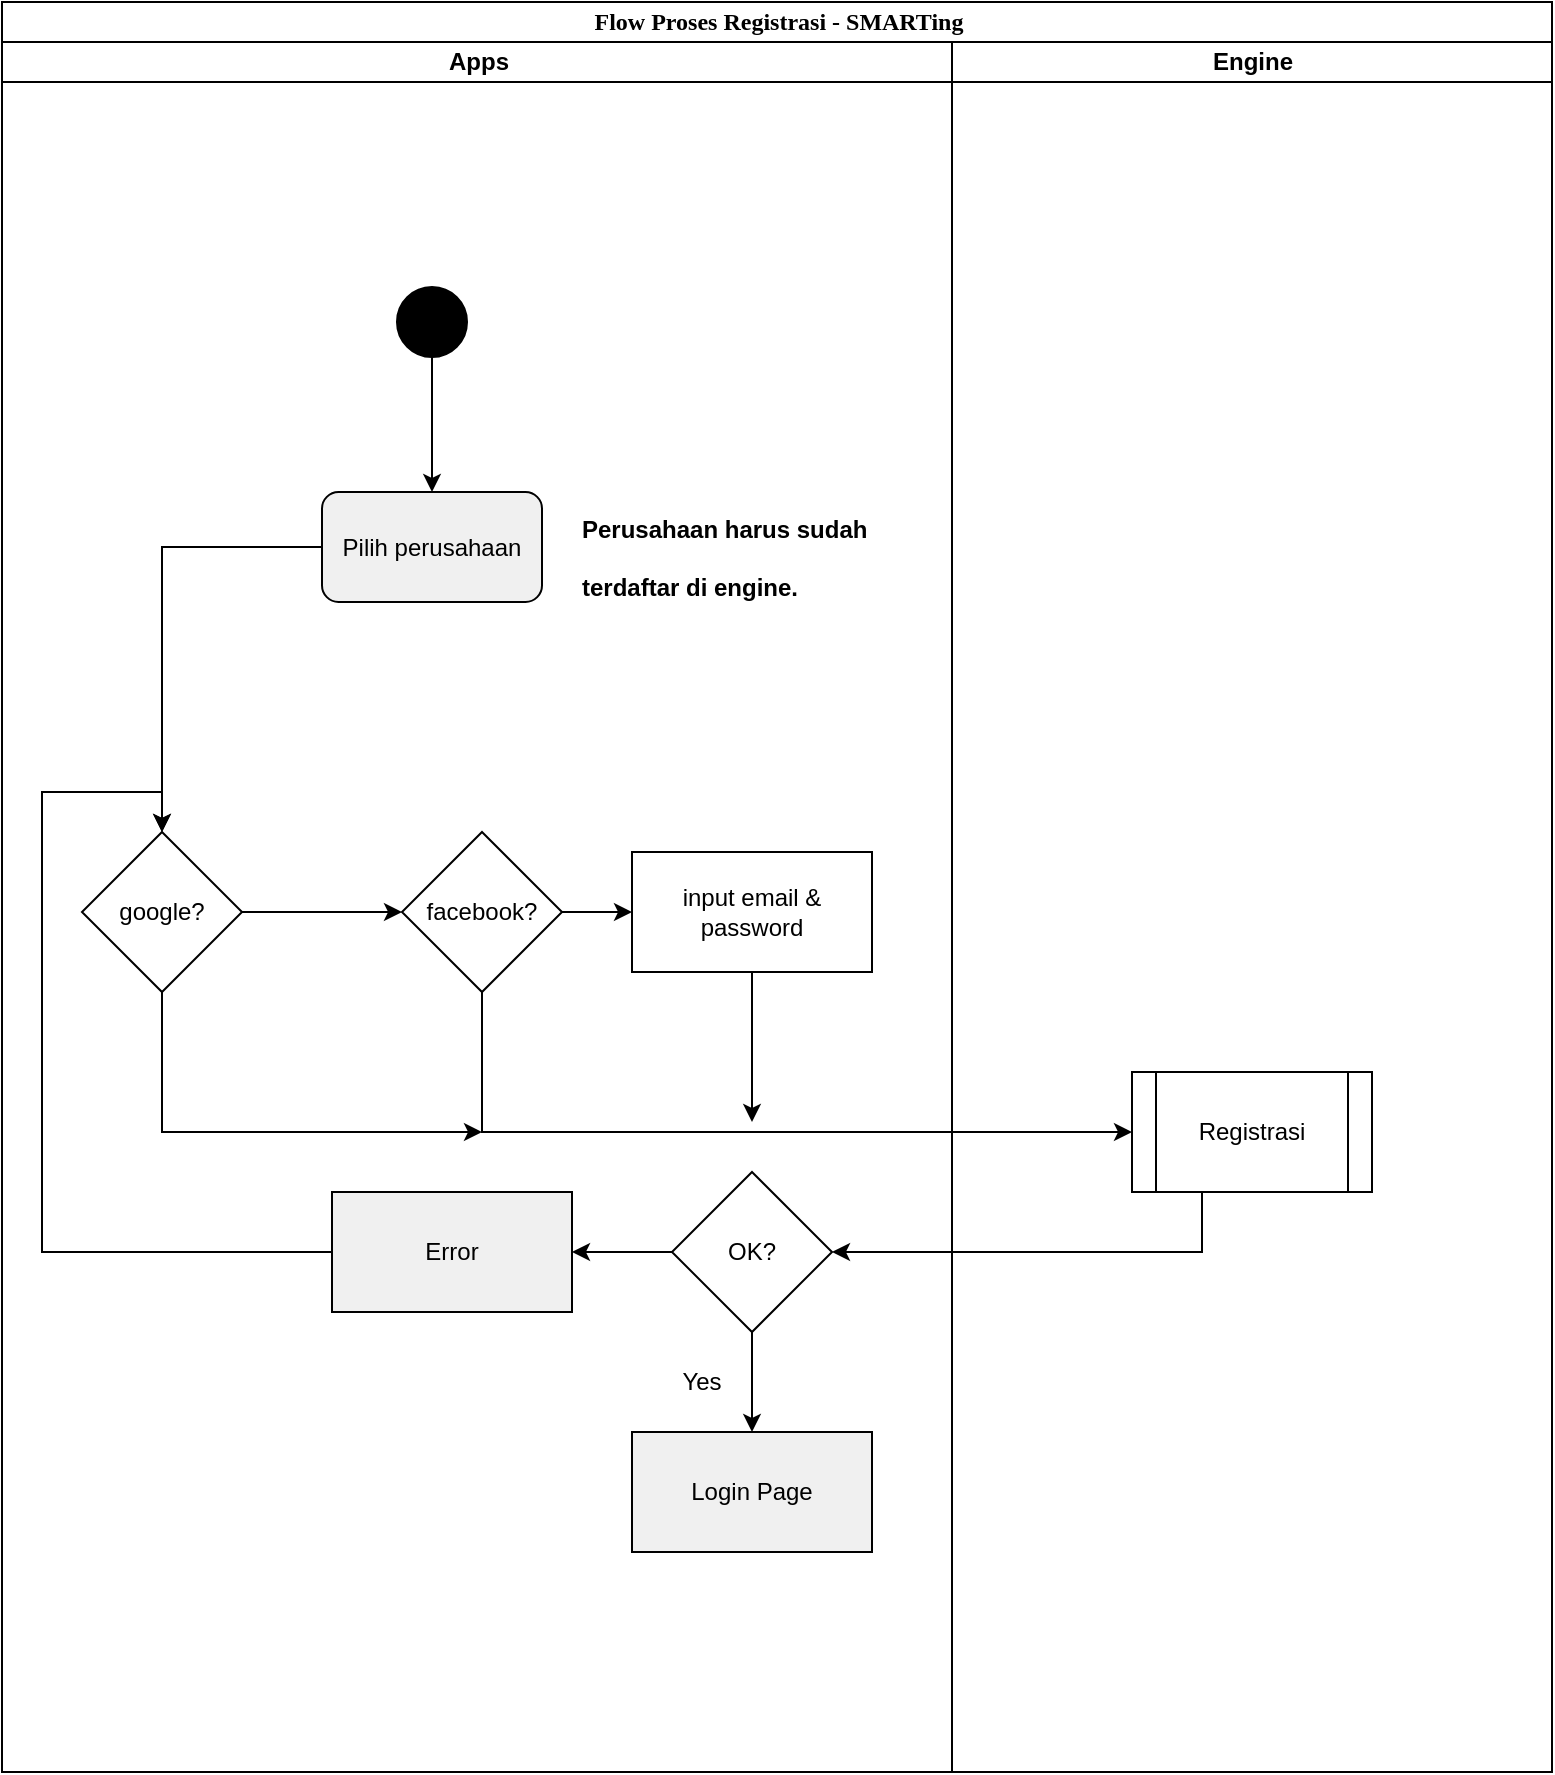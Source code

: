 <mxfile version="10.6.7" type="github"><diagram name="Registration" id="0783ab3e-0a74-02c8-0abd-f7b4e66b4bec"><mxGraphModel dx="998" dy="436" grid="1" gridSize="10" guides="1" tooltips="1" connect="1" arrows="1" fold="1" page="1" pageScale="1" pageWidth="850" pageHeight="1100" background="#ffffff" math="0" shadow="0"><root><mxCell id="0"/><mxCell id="1" parent="0"/><mxCell id="1c1d494c118603dd-1" value="Flow Proses Registrasi - SMARTing" style="swimlane;html=1;childLayout=stackLayout;startSize=20;rounded=0;shadow=0;comic=0;labelBackgroundColor=none;strokeColor=#000000;strokeWidth=1;fillColor=#ffffff;fontFamily=Verdana;fontSize=12;fontColor=#000000;align=center;" parent="1" vertex="1"><mxGeometry x="60" y="40" width="775" height="885" as="geometry"/></mxCell><mxCell id="0CFU2j4-C3ETbRMeRFRA-10" style="edgeStyle=orthogonalEdgeStyle;rounded=0;orthogonalLoop=1;jettySize=auto;html=1;entryX=0;entryY=0.5;entryDx=0;entryDy=0;exitX=0.5;exitY=1;exitDx=0;exitDy=0;" parent="1c1d494c118603dd-1" source="0CFU2j4-C3ETbRMeRFRA-6" target="0CFU2j4-C3ETbRMeRFRA-9" edge="1"><mxGeometry relative="1" as="geometry"><mxPoint x="240" y="530" as="sourcePoint"/><Array as="points"><mxPoint x="240" y="565"/><mxPoint x="540" y="565"/></Array></mxGeometry></mxCell><mxCell id="0CFU2j4-C3ETbRMeRFRA-15" style="edgeStyle=orthogonalEdgeStyle;rounded=0;orthogonalLoop=1;jettySize=auto;html=1;entryX=1;entryY=0.5;entryDx=0;entryDy=0;" parent="1c1d494c118603dd-1" source="0CFU2j4-C3ETbRMeRFRA-9" target="0CFU2j4-C3ETbRMeRFRA-14" edge="1"><mxGeometry relative="1" as="geometry"><Array as="points"><mxPoint x="600" y="625"/></Array></mxGeometry></mxCell><mxCell id="1c1d494c118603dd-2" value="Apps" style="swimlane;html=1;startSize=20;" parent="1c1d494c118603dd-1" vertex="1"><mxGeometry y="20" width="475" height="865" as="geometry"><mxRectangle y="20" width="70" height="970" as="alternateBounds"/></mxGeometry></mxCell><mxCell id="0CFU2j4-C3ETbRMeRFRA-7" value="" style="edgeStyle=orthogonalEdgeStyle;rounded=0;orthogonalLoop=1;jettySize=auto;html=1;" parent="1c1d494c118603dd-2" source="0CFU2j4-C3ETbRMeRFRA-3" target="0CFU2j4-C3ETbRMeRFRA-6" edge="1"><mxGeometry relative="1" as="geometry"/></mxCell><mxCell id="0CFU2j4-C3ETbRMeRFRA-3" value="google?&lt;br&gt;" style="rhombus;whiteSpace=wrap;html=1;" parent="1c1d494c118603dd-2" vertex="1"><mxGeometry x="40" y="395" width="80" height="80" as="geometry"/></mxCell><mxCell id="0CFU2j4-C3ETbRMeRFRA-12" style="edgeStyle=orthogonalEdgeStyle;rounded=0;orthogonalLoop=1;jettySize=auto;html=1;entryX=0;entryY=0.5;entryDx=0;entryDy=0;" parent="1c1d494c118603dd-2" source="0CFU2j4-C3ETbRMeRFRA-6" target="0CFU2j4-C3ETbRMeRFRA-8" edge="1"><mxGeometry relative="1" as="geometry"/></mxCell><mxCell id="0CFU2j4-C3ETbRMeRFRA-6" value="facebook?&lt;br&gt;" style="rhombus;whiteSpace=wrap;html=1;" parent="1c1d494c118603dd-2" vertex="1"><mxGeometry x="200" y="395" width="80" height="80" as="geometry"/></mxCell><mxCell id="0CFU2j4-C3ETbRMeRFRA-11" value="" style="edgeStyle=orthogonalEdgeStyle;rounded=0;orthogonalLoop=1;jettySize=auto;html=1;exitX=0.5;exitY=1;exitDx=0;exitDy=0;" parent="1c1d494c118603dd-2" source="0CFU2j4-C3ETbRMeRFRA-3" edge="1"><mxGeometry relative="1" as="geometry"><mxPoint x="240" y="515" as="sourcePoint"/><mxPoint x="240" y="545" as="targetPoint"/><Array as="points"><mxPoint x="80" y="545"/><mxPoint x="240" y="545"/></Array></mxGeometry></mxCell><mxCell id="0CFU2j4-C3ETbRMeRFRA-8" value="input email &amp;amp; password" style="rounded=0;whiteSpace=wrap;html=1;" parent="1c1d494c118603dd-2" vertex="1"><mxGeometry x="315" y="405" width="120" height="60" as="geometry"/></mxCell><mxCell id="0CFU2j4-C3ETbRMeRFRA-19" style="edgeStyle=orthogonalEdgeStyle;rounded=0;orthogonalLoop=1;jettySize=auto;html=1;entryX=1;entryY=0.5;entryDx=0;entryDy=0;" parent="1c1d494c118603dd-2" source="0CFU2j4-C3ETbRMeRFRA-14" target="0CFU2j4-C3ETbRMeRFRA-18" edge="1"><mxGeometry relative="1" as="geometry"/></mxCell><mxCell id="0CFU2j4-C3ETbRMeRFRA-27" style="edgeStyle=orthogonalEdgeStyle;rounded=0;orthogonalLoop=1;jettySize=auto;html=1;entryX=0.5;entryY=0;entryDx=0;entryDy=0;" parent="1c1d494c118603dd-2" source="0CFU2j4-C3ETbRMeRFRA-14" target="0CFU2j4-C3ETbRMeRFRA-26" edge="1"><mxGeometry relative="1" as="geometry"/></mxCell><mxCell id="0CFU2j4-C3ETbRMeRFRA-14" value="OK?" style="rhombus;whiteSpace=wrap;html=1;" parent="1c1d494c118603dd-2" vertex="1"><mxGeometry x="335" y="565" width="80" height="80" as="geometry"/></mxCell><mxCell id="0CFU2j4-C3ETbRMeRFRA-16" value="" style="ellipse;whiteSpace=wrap;html=1;aspect=fixed;fillColor=#000000;" parent="1c1d494c118603dd-2" vertex="1"><mxGeometry x="197.5" y="122.5" width="35" height="35" as="geometry"/></mxCell><mxCell id="0CFU2j4-C3ETbRMeRFRA-18" value="Error" style="rounded=0;whiteSpace=wrap;html=1;fillColor=#F0F0F0;" parent="1c1d494c118603dd-2" vertex="1"><mxGeometry x="165" y="575" width="120" height="60" as="geometry"/></mxCell><mxCell id="0CFU2j4-C3ETbRMeRFRA-20" value="Yes" style="text;html=1;strokeColor=none;fillColor=none;align=center;verticalAlign=middle;whiteSpace=wrap;rounded=0;" parent="1c1d494c118603dd-2" vertex="1"><mxGeometry x="330" y="660" width="40" height="20" as="geometry"/></mxCell><mxCell id="0CFU2j4-C3ETbRMeRFRA-28" style="edgeStyle=orthogonalEdgeStyle;rounded=0;orthogonalLoop=1;jettySize=auto;html=1;entryX=0.5;entryY=0;entryDx=0;entryDy=0;" parent="1c1d494c118603dd-2" source="0CFU2j4-C3ETbRMeRFRA-21" target="0CFU2j4-C3ETbRMeRFRA-3" edge="1"><mxGeometry relative="1" as="geometry"/></mxCell><mxCell id="0CFU2j4-C3ETbRMeRFRA-21" value="Pilih perusahaan" style="rounded=1;whiteSpace=wrap;html=1;fillColor=#F0F0F0;" parent="1c1d494c118603dd-2" vertex="1"><mxGeometry x="160" y="225" width="110" height="55" as="geometry"/></mxCell><mxCell id="0CFU2j4-C3ETbRMeRFRA-23" style="edgeStyle=orthogonalEdgeStyle;rounded=0;orthogonalLoop=1;jettySize=auto;html=1;entryX=0.5;entryY=0;entryDx=0;entryDy=0;" parent="1c1d494c118603dd-2" source="0CFU2j4-C3ETbRMeRFRA-18" target="0CFU2j4-C3ETbRMeRFRA-3" edge="1"><mxGeometry relative="1" as="geometry"><mxPoint x="10" y="450" as="targetPoint"/><Array as="points"><mxPoint x="20" y="605"/><mxPoint x="20" y="375"/><mxPoint x="80" y="375"/></Array></mxGeometry></mxCell><mxCell id="0CFU2j4-C3ETbRMeRFRA-25" style="edgeStyle=orthogonalEdgeStyle;rounded=0;orthogonalLoop=1;jettySize=auto;html=1;entryX=0.5;entryY=0;entryDx=0;entryDy=0;" parent="1c1d494c118603dd-2" source="0CFU2j4-C3ETbRMeRFRA-16" target="0CFU2j4-C3ETbRMeRFRA-21" edge="1"><mxGeometry relative="1" as="geometry"><mxPoint x="217.5" y="165" as="targetPoint"/></mxGeometry></mxCell><mxCell id="0CFU2j4-C3ETbRMeRFRA-26" value="Login Page" style="rounded=0;whiteSpace=wrap;html=1;fillColor=#F0F0F0;" parent="1c1d494c118603dd-2" vertex="1"><mxGeometry x="315" y="695" width="120" height="60" as="geometry"/></mxCell><mxCell id="0CFU2j4-C3ETbRMeRFRA-29" value="&lt;h1&gt;&lt;font style=&quot;font-size: 12px&quot;&gt;Perusahaan harus sudah terdaftar di engine.&amp;nbsp;&lt;/font&gt;&lt;/h1&gt;" style="text;html=1;strokeColor=none;fillColor=none;spacing=5;spacingTop=-20;whiteSpace=wrap;overflow=hidden;rounded=0;" parent="1c1d494c118603dd-2" vertex="1"><mxGeometry x="285" y="220" width="155" height="70" as="geometry"/></mxCell><mxCell id="1c1d494c118603dd-4" value="Engine" style="swimlane;html=1;startSize=20;" parent="1c1d494c118603dd-1" vertex="1"><mxGeometry x="475" y="20" width="300" height="865" as="geometry"/></mxCell><mxCell id="0CFU2j4-C3ETbRMeRFRA-9" value="Registrasi" style="shape=process;whiteSpace=wrap;html=1;backgroundOutline=1;" parent="1c1d494c118603dd-4" vertex="1"><mxGeometry x="90" y="515" width="120" height="60" as="geometry"/></mxCell><mxCell id="0CFU2j4-C3ETbRMeRFRA-13" style="edgeStyle=orthogonalEdgeStyle;rounded=0;orthogonalLoop=1;jettySize=auto;html=1;" parent="1" source="0CFU2j4-C3ETbRMeRFRA-8" edge="1"><mxGeometry relative="1" as="geometry"><mxPoint x="435" y="600" as="targetPoint"/></mxGeometry></mxCell></root></mxGraphModel></diagram><diagram id="6WpdsXTnPvGuXtW6yYV3" name="Login"><mxGraphModel dx="998" dy="436" grid="1" gridSize="10" guides="1" tooltips="1" connect="1" arrows="1" fold="1" page="1" pageScale="1" pageWidth="850" pageHeight="1100" math="0" shadow="0"><root><mxCell id="4ZE6rSqHs4GeRzrq6VBN-0"/><mxCell id="4ZE6rSqHs4GeRzrq6VBN-1" parent="4ZE6rSqHs4GeRzrq6VBN-0"/><mxCell id="hX__b6_h7eozhHyxHp2e-0" value="Flow Proses Login - SMARTing" style="swimlane;html=1;childLayout=stackLayout;startSize=20;rounded=0;shadow=0;comic=0;labelBackgroundColor=none;strokeColor=#000000;strokeWidth=1;fillColor=#ffffff;fontFamily=Verdana;fontSize=12;fontColor=#000000;align=center;" vertex="1" parent="4ZE6rSqHs4GeRzrq6VBN-1"><mxGeometry x="42.5" y="40" width="775" height="885" as="geometry"/></mxCell><mxCell id="hX__b6_h7eozhHyxHp2e-1" style="edgeStyle=orthogonalEdgeStyle;rounded=0;orthogonalLoop=1;jettySize=auto;html=1;entryX=0;entryY=0.5;entryDx=0;entryDy=0;exitX=0.5;exitY=1;exitDx=0;exitDy=0;" edge="1" parent="hX__b6_h7eozhHyxHp2e-0" source="hX__b6_h7eozhHyxHp2e-7" target="hX__b6_h7eozhHyxHp2e-23"><mxGeometry relative="1" as="geometry"><mxPoint x="240" y="530" as="sourcePoint"/><Array as="points"><mxPoint x="240" y="565"/><mxPoint x="540" y="565"/></Array></mxGeometry></mxCell><mxCell id="hX__b6_h7eozhHyxHp2e-2" style="edgeStyle=orthogonalEdgeStyle;rounded=0;orthogonalLoop=1;jettySize=auto;html=1;entryX=1;entryY=0.5;entryDx=0;entryDy=0;" edge="1" parent="hX__b6_h7eozhHyxHp2e-0" source="hX__b6_h7eozhHyxHp2e-23" target="hX__b6_h7eozhHyxHp2e-12"><mxGeometry relative="1" as="geometry"><Array as="points"><mxPoint x="600" y="625"/></Array></mxGeometry></mxCell><mxCell id="hX__b6_h7eozhHyxHp2e-3" value="Apps" style="swimlane;html=1;startSize=20;" vertex="1" parent="hX__b6_h7eozhHyxHp2e-0"><mxGeometry y="20" width="475" height="865" as="geometry"><mxRectangle y="20" width="70" height="970" as="alternateBounds"/></mxGeometry></mxCell><mxCell id="hX__b6_h7eozhHyxHp2e-4" value="" style="edgeStyle=orthogonalEdgeStyle;rounded=0;orthogonalLoop=1;jettySize=auto;html=1;" edge="1" parent="hX__b6_h7eozhHyxHp2e-3" source="hX__b6_h7eozhHyxHp2e-5" target="hX__b6_h7eozhHyxHp2e-7"><mxGeometry relative="1" as="geometry"/></mxCell><mxCell id="hX__b6_h7eozhHyxHp2e-5" value="google?&lt;br&gt;" style="rhombus;whiteSpace=wrap;html=1;" vertex="1" parent="hX__b6_h7eozhHyxHp2e-3"><mxGeometry x="40" y="395" width="80" height="80" as="geometry"/></mxCell><mxCell id="hX__b6_h7eozhHyxHp2e-6" style="edgeStyle=orthogonalEdgeStyle;rounded=0;orthogonalLoop=1;jettySize=auto;html=1;entryX=0;entryY=0.5;entryDx=0;entryDy=0;" edge="1" parent="hX__b6_h7eozhHyxHp2e-3" source="hX__b6_h7eozhHyxHp2e-7" target="hX__b6_h7eozhHyxHp2e-9"><mxGeometry relative="1" as="geometry"/></mxCell><mxCell id="hX__b6_h7eozhHyxHp2e-7" value="facebook?&lt;br&gt;" style="rhombus;whiteSpace=wrap;html=1;" vertex="1" parent="hX__b6_h7eozhHyxHp2e-3"><mxGeometry x="200" y="395" width="80" height="80" as="geometry"/></mxCell><mxCell id="hX__b6_h7eozhHyxHp2e-8" value="" style="edgeStyle=orthogonalEdgeStyle;rounded=0;orthogonalLoop=1;jettySize=auto;html=1;exitX=0.5;exitY=1;exitDx=0;exitDy=0;" edge="1" parent="hX__b6_h7eozhHyxHp2e-3" source="hX__b6_h7eozhHyxHp2e-5"><mxGeometry relative="1" as="geometry"><mxPoint x="240" y="515" as="sourcePoint"/><mxPoint x="240" y="545" as="targetPoint"/><Array as="points"><mxPoint x="80" y="545"/><mxPoint x="240" y="545"/></Array></mxGeometry></mxCell><mxCell id="hX__b6_h7eozhHyxHp2e-9" value="input email &amp;amp; password" style="rounded=0;whiteSpace=wrap;html=1;" vertex="1" parent="hX__b6_h7eozhHyxHp2e-3"><mxGeometry x="315" y="405" width="120" height="60" as="geometry"/></mxCell><mxCell id="hX__b6_h7eozhHyxHp2e-10" style="edgeStyle=orthogonalEdgeStyle;rounded=0;orthogonalLoop=1;jettySize=auto;html=1;entryX=1;entryY=0.5;entryDx=0;entryDy=0;" edge="1" parent="hX__b6_h7eozhHyxHp2e-3" source="hX__b6_h7eozhHyxHp2e-12" target="hX__b6_h7eozhHyxHp2e-14"><mxGeometry relative="1" as="geometry"/></mxCell><mxCell id="hX__b6_h7eozhHyxHp2e-11" style="edgeStyle=orthogonalEdgeStyle;rounded=0;orthogonalLoop=1;jettySize=auto;html=1;entryX=0.5;entryY=0;entryDx=0;entryDy=0;" edge="1" parent="hX__b6_h7eozhHyxHp2e-3" source="hX__b6_h7eozhHyxHp2e-12" target="hX__b6_h7eozhHyxHp2e-20"><mxGeometry relative="1" as="geometry"/></mxCell><mxCell id="hX__b6_h7eozhHyxHp2e-12" value="OK?" style="rhombus;whiteSpace=wrap;html=1;" vertex="1" parent="hX__b6_h7eozhHyxHp2e-3"><mxGeometry x="335" y="565" width="80" height="80" as="geometry"/></mxCell><mxCell id="hX__b6_h7eozhHyxHp2e-13" value="" style="ellipse;whiteSpace=wrap;html=1;aspect=fixed;fillColor=#000000;" vertex="1" parent="hX__b6_h7eozhHyxHp2e-3"><mxGeometry x="197.5" y="122.5" width="35" height="35" as="geometry"/></mxCell><mxCell id="hX__b6_h7eozhHyxHp2e-14" value="Error" style="rounded=0;whiteSpace=wrap;html=1;fillColor=#F0F0F0;" vertex="1" parent="hX__b6_h7eozhHyxHp2e-3"><mxGeometry x="165" y="575" width="120" height="60" as="geometry"/></mxCell><mxCell id="hX__b6_h7eozhHyxHp2e-15" value="Yes" style="text;html=1;strokeColor=none;fillColor=none;align=center;verticalAlign=middle;whiteSpace=wrap;rounded=0;" vertex="1" parent="hX__b6_h7eozhHyxHp2e-3"><mxGeometry x="330" y="660" width="40" height="20" as="geometry"/></mxCell><mxCell id="hX__b6_h7eozhHyxHp2e-16" style="edgeStyle=orthogonalEdgeStyle;rounded=0;orthogonalLoop=1;jettySize=auto;html=1;entryX=0.5;entryY=0;entryDx=0;entryDy=0;" edge="1" parent="hX__b6_h7eozhHyxHp2e-3" source="hX__b6_h7eozhHyxHp2e-17" target="hX__b6_h7eozhHyxHp2e-5"><mxGeometry relative="1" as="geometry"/></mxCell><mxCell id="hX__b6_h7eozhHyxHp2e-17" value="Pilih perusahaan" style="rounded=1;whiteSpace=wrap;html=1;fillColor=#F0F0F0;" vertex="1" parent="hX__b6_h7eozhHyxHp2e-3"><mxGeometry x="160" y="225" width="110" height="55" as="geometry"/></mxCell><mxCell id="hX__b6_h7eozhHyxHp2e-18" style="edgeStyle=orthogonalEdgeStyle;rounded=0;orthogonalLoop=1;jettySize=auto;html=1;entryX=0.5;entryY=0;entryDx=0;entryDy=0;" edge="1" parent="hX__b6_h7eozhHyxHp2e-3" source="hX__b6_h7eozhHyxHp2e-14" target="hX__b6_h7eozhHyxHp2e-5"><mxGeometry relative="1" as="geometry"><mxPoint x="10" y="450" as="targetPoint"/><Array as="points"><mxPoint x="20" y="605"/><mxPoint x="20" y="375"/><mxPoint x="80" y="375"/></Array></mxGeometry></mxCell><mxCell id="hX__b6_h7eozhHyxHp2e-19" style="edgeStyle=orthogonalEdgeStyle;rounded=0;orthogonalLoop=1;jettySize=auto;html=1;entryX=0.5;entryY=0;entryDx=0;entryDy=0;" edge="1" parent="hX__b6_h7eozhHyxHp2e-3" source="hX__b6_h7eozhHyxHp2e-13" target="hX__b6_h7eozhHyxHp2e-17"><mxGeometry relative="1" as="geometry"><mxPoint x="217.5" y="165" as="targetPoint"/></mxGeometry></mxCell><mxCell id="hX__b6_h7eozhHyxHp2e-20" value="Home Page" style="rounded=0;whiteSpace=wrap;html=1;fillColor=#F0F0F0;" vertex="1" parent="hX__b6_h7eozhHyxHp2e-3"><mxGeometry x="315" y="695" width="120" height="60" as="geometry"/></mxCell><mxCell id="hX__b6_h7eozhHyxHp2e-21" value="&lt;h1&gt;&lt;font style=&quot;font-size: 12px&quot;&gt;Perusahaan harus sudah terdaftar di engine.&amp;nbsp;&lt;/font&gt;&lt;/h1&gt;" style="text;html=1;strokeColor=none;fillColor=none;spacing=5;spacingTop=-20;whiteSpace=wrap;overflow=hidden;rounded=0;" vertex="1" parent="hX__b6_h7eozhHyxHp2e-3"><mxGeometry x="285" y="220" width="155" height="70" as="geometry"/></mxCell><mxCell id="hX__b6_h7eozhHyxHp2e-22" value="Engine" style="swimlane;html=1;startSize=20;" vertex="1" parent="hX__b6_h7eozhHyxHp2e-0"><mxGeometry x="475" y="20" width="300" height="865" as="geometry"/></mxCell><mxCell id="hX__b6_h7eozhHyxHp2e-23" value="Login" style="shape=process;whiteSpace=wrap;html=1;backgroundOutline=1;" vertex="1" parent="hX__b6_h7eozhHyxHp2e-22"><mxGeometry x="90" y="515" width="120" height="60" as="geometry"/></mxCell></root></mxGraphModel></diagram></mxfile>